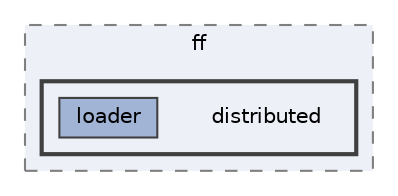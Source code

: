 digraph "external/taskflow/3rd-party/ff/distributed"
{
 // LATEX_PDF_SIZE
  bgcolor="transparent";
  edge [fontname=Helvetica,fontsize=10,labelfontname=Helvetica,labelfontsize=10];
  node [fontname=Helvetica,fontsize=10,shape=box,height=0.2,width=0.4];
  compound=true
  subgraph clusterdir_76847c2e48732228b0d9f5df109ae853 {
    graph [ bgcolor="#edf0f7", pencolor="grey50", label="ff", fontname=Helvetica,fontsize=10 style="filled,dashed", URL="dir_76847c2e48732228b0d9f5df109ae853.html",tooltip=""]
  subgraph clusterdir_f330caf9511a24e883132bb13d0fb7a7 {
    graph [ bgcolor="#edf0f7", pencolor="grey25", label="", fontname=Helvetica,fontsize=10 style="filled,bold", URL="dir_f330caf9511a24e883132bb13d0fb7a7.html",tooltip=""]
    dir_f330caf9511a24e883132bb13d0fb7a7 [shape=plaintext, label="distributed"];
  dir_00c783fc4cbd305dfc726a2179d7dea2 [label="loader", fillcolor="#a2b4d6", color="grey25", style="filled", URL="dir_00c783fc4cbd305dfc726a2179d7dea2.html",tooltip=""];
  }
  }
}
